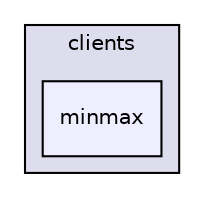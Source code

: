 digraph "/home/quatadah/STUDIES/projects/projetss6-quor-12812/src/clients/minmax" {
  compound=true
  node [ fontsize="10", fontname="Helvetica"];
  edge [ labelfontsize="10", labelfontname="Helvetica"];
  subgraph clusterdir_44454380e89751d088dd05c94905df2f {
    graph [ bgcolor="#ddddee", pencolor="black", label="clients" fontname="Helvetica", fontsize="10", URL="dir_44454380e89751d088dd05c94905df2f.html"]
  dir_b8ad0fc4c7853e3ba17f02b8969e6d12 [shape=box, label="minmax", style="filled", fillcolor="#eeeeff", pencolor="black", URL="dir_b8ad0fc4c7853e3ba17f02b8969e6d12.html"];
  }
}
